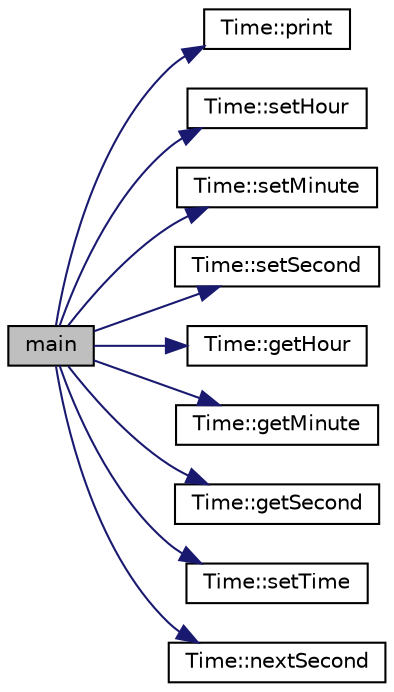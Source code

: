 digraph "main"
{
  edge [fontname="Helvetica",fontsize="10",labelfontname="Helvetica",labelfontsize="10"];
  node [fontname="Helvetica",fontsize="10",shape=record];
  rankdir="LR";
  Node1 [label="main",height=0.2,width=0.4,color="black", fillcolor="grey75", style="filled", fontcolor="black"];
  Node1 -> Node2 [color="midnightblue",fontsize="10",style="solid"];
  Node2 [label="Time::print",height=0.2,width=0.4,color="black", fillcolor="white", style="filled",URL="$classTime.html#acd9b7522e50fc667d81468219c5756e8"];
  Node1 -> Node3 [color="midnightblue",fontsize="10",style="solid"];
  Node3 [label="Time::setHour",height=0.2,width=0.4,color="black", fillcolor="white", style="filled",URL="$classTime.html#a79e74e17893cf244e1318ceb9b1c7f32"];
  Node1 -> Node4 [color="midnightblue",fontsize="10",style="solid"];
  Node4 [label="Time::setMinute",height=0.2,width=0.4,color="black", fillcolor="white", style="filled",URL="$classTime.html#a35779c16a9db3499a27eccd58793f3b5"];
  Node1 -> Node5 [color="midnightblue",fontsize="10",style="solid"];
  Node5 [label="Time::setSecond",height=0.2,width=0.4,color="black", fillcolor="white", style="filled",URL="$classTime.html#a0528cf12858546b60ebb33fdcbc3fca2"];
  Node1 -> Node6 [color="midnightblue",fontsize="10",style="solid"];
  Node6 [label="Time::getHour",height=0.2,width=0.4,color="black", fillcolor="white", style="filled",URL="$classTime.html#a4e9d93c2aaaac84b0a49f44184968860"];
  Node1 -> Node7 [color="midnightblue",fontsize="10",style="solid"];
  Node7 [label="Time::getMinute",height=0.2,width=0.4,color="black", fillcolor="white", style="filled",URL="$classTime.html#a6ccac73be7aacc12410cea6b3d216357"];
  Node1 -> Node8 [color="midnightblue",fontsize="10",style="solid"];
  Node8 [label="Time::getSecond",height=0.2,width=0.4,color="black", fillcolor="white", style="filled",URL="$classTime.html#adc2217366bfc4bb39eb547982747b6da"];
  Node1 -> Node9 [color="midnightblue",fontsize="10",style="solid"];
  Node9 [label="Time::setTime",height=0.2,width=0.4,color="black", fillcolor="white", style="filled",URL="$classTime.html#ae05f94882a72debabb02e0889054d89a"];
  Node1 -> Node10 [color="midnightblue",fontsize="10",style="solid"];
  Node10 [label="Time::nextSecond",height=0.2,width=0.4,color="black", fillcolor="white", style="filled",URL="$classTime.html#a888a02dc15e919c5bafc4dcc95f093b7"];
}
